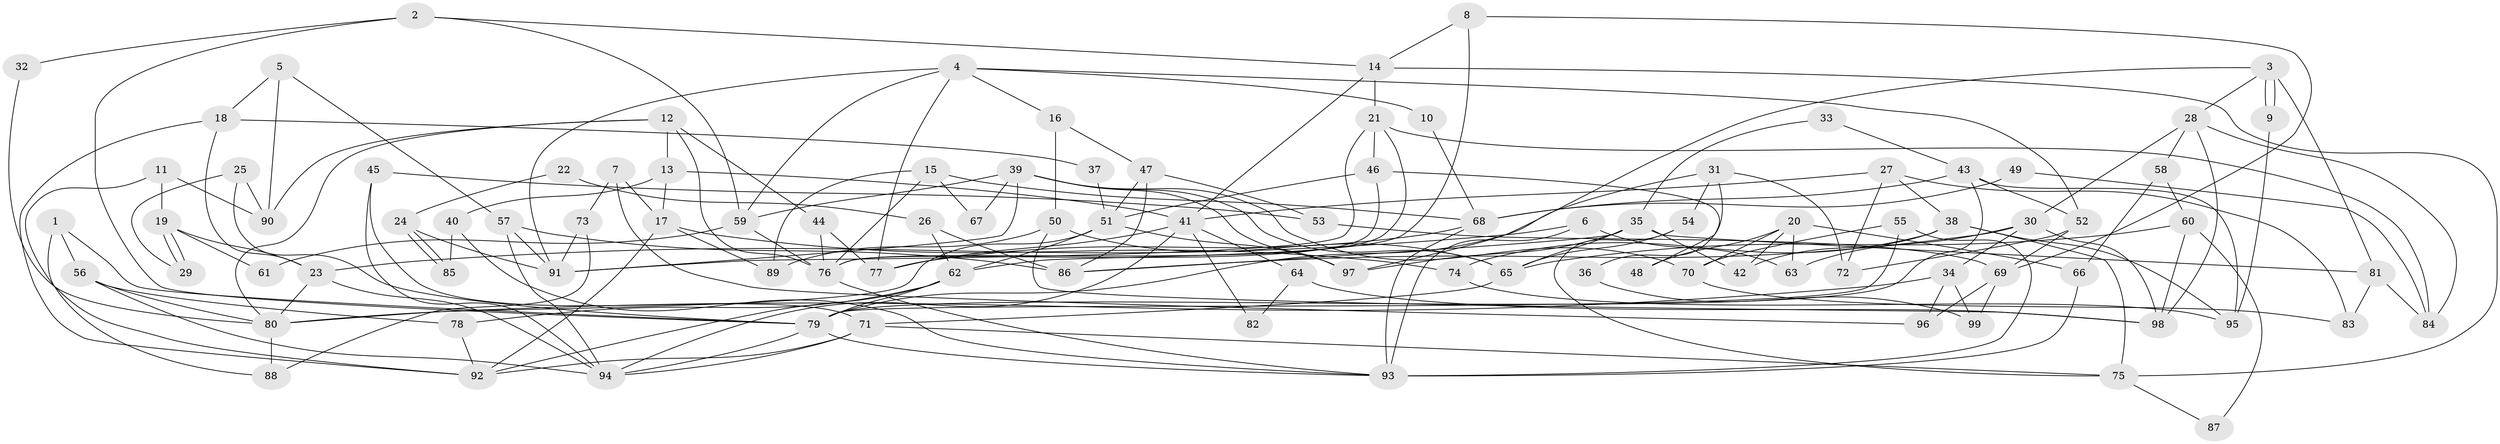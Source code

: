 // Generated by graph-tools (version 1.1) at 2025/51/03/09/25 04:51:01]
// undirected, 99 vertices, 198 edges
graph export_dot {
graph [start="1"]
  node [color=gray90,style=filled];
  1;
  2;
  3;
  4;
  5;
  6;
  7;
  8;
  9;
  10;
  11;
  12;
  13;
  14;
  15;
  16;
  17;
  18;
  19;
  20;
  21;
  22;
  23;
  24;
  25;
  26;
  27;
  28;
  29;
  30;
  31;
  32;
  33;
  34;
  35;
  36;
  37;
  38;
  39;
  40;
  41;
  42;
  43;
  44;
  45;
  46;
  47;
  48;
  49;
  50;
  51;
  52;
  53;
  54;
  55;
  56;
  57;
  58;
  59;
  60;
  61;
  62;
  63;
  64;
  65;
  66;
  67;
  68;
  69;
  70;
  71;
  72;
  73;
  74;
  75;
  76;
  77;
  78;
  79;
  80;
  81;
  82;
  83;
  84;
  85;
  86;
  87;
  88;
  89;
  90;
  91;
  92;
  93;
  94;
  95;
  96;
  97;
  98;
  99;
  1 -- 56;
  1 -- 79;
  1 -- 88;
  2 -- 14;
  2 -- 79;
  2 -- 32;
  2 -- 59;
  3 -- 81;
  3 -- 9;
  3 -- 9;
  3 -- 28;
  3 -- 97;
  4 -- 52;
  4 -- 59;
  4 -- 10;
  4 -- 16;
  4 -- 77;
  4 -- 91;
  5 -- 18;
  5 -- 57;
  5 -- 90;
  6 -- 93;
  6 -- 23;
  6 -- 63;
  7 -- 17;
  7 -- 73;
  7 -- 96;
  8 -- 14;
  8 -- 62;
  8 -- 69;
  9 -- 95;
  10 -- 68;
  11 -- 90;
  11 -- 92;
  11 -- 19;
  12 -- 13;
  12 -- 76;
  12 -- 44;
  12 -- 80;
  12 -- 90;
  13 -- 41;
  13 -- 17;
  13 -- 40;
  14 -- 21;
  14 -- 41;
  14 -- 75;
  15 -- 76;
  15 -- 68;
  15 -- 67;
  15 -- 89;
  16 -- 47;
  16 -- 50;
  17 -- 89;
  17 -- 92;
  17 -- 74;
  18 -- 23;
  18 -- 92;
  18 -- 37;
  19 -- 29;
  19 -- 29;
  19 -- 23;
  19 -- 61;
  20 -- 42;
  20 -- 63;
  20 -- 48;
  20 -- 66;
  20 -- 70;
  21 -- 84;
  21 -- 91;
  21 -- 46;
  21 -- 76;
  22 -- 26;
  22 -- 24;
  23 -- 80;
  23 -- 94;
  24 -- 91;
  24 -- 85;
  24 -- 85;
  25 -- 79;
  25 -- 90;
  25 -- 29;
  26 -- 62;
  26 -- 86;
  27 -- 41;
  27 -- 38;
  27 -- 72;
  27 -- 83;
  28 -- 58;
  28 -- 30;
  28 -- 84;
  28 -- 98;
  30 -- 98;
  30 -- 34;
  30 -- 63;
  30 -- 86;
  31 -- 54;
  31 -- 79;
  31 -- 36;
  31 -- 72;
  32 -- 80;
  33 -- 35;
  33 -- 43;
  34 -- 80;
  34 -- 96;
  34 -- 99;
  35 -- 86;
  35 -- 97;
  35 -- 42;
  35 -- 65;
  35 -- 81;
  36 -- 99;
  37 -- 51;
  38 -- 75;
  38 -- 95;
  38 -- 42;
  38 -- 74;
  39 -- 59;
  39 -- 70;
  39 -- 65;
  39 -- 67;
  39 -- 91;
  39 -- 97;
  40 -- 93;
  40 -- 85;
  41 -- 94;
  41 -- 77;
  41 -- 64;
  41 -- 82;
  43 -- 79;
  43 -- 52;
  43 -- 68;
  43 -- 95;
  44 -- 77;
  44 -- 76;
  45 -- 53;
  45 -- 71;
  45 -- 94;
  46 -- 76;
  46 -- 48;
  46 -- 51;
  47 -- 86;
  47 -- 51;
  47 -- 53;
  49 -- 84;
  49 -- 68;
  50 -- 65;
  50 -- 89;
  50 -- 98;
  51 -- 97;
  51 -- 62;
  51 -- 80;
  52 -- 72;
  52 -- 69;
  53 -- 69;
  54 -- 75;
  54 -- 65;
  55 -- 79;
  55 -- 93;
  55 -- 70;
  56 -- 80;
  56 -- 94;
  56 -- 78;
  57 -- 91;
  57 -- 94;
  57 -- 86;
  58 -- 60;
  58 -- 66;
  59 -- 76;
  59 -- 61;
  60 -- 98;
  60 -- 65;
  60 -- 87;
  62 -- 78;
  62 -- 79;
  62 -- 92;
  64 -- 98;
  64 -- 82;
  65 -- 71;
  66 -- 93;
  68 -- 93;
  68 -- 77;
  69 -- 96;
  69 -- 99;
  70 -- 83;
  71 -- 94;
  71 -- 75;
  71 -- 92;
  73 -- 88;
  73 -- 91;
  74 -- 95;
  75 -- 87;
  76 -- 93;
  78 -- 92;
  79 -- 94;
  79 -- 93;
  80 -- 88;
  81 -- 83;
  81 -- 84;
}
